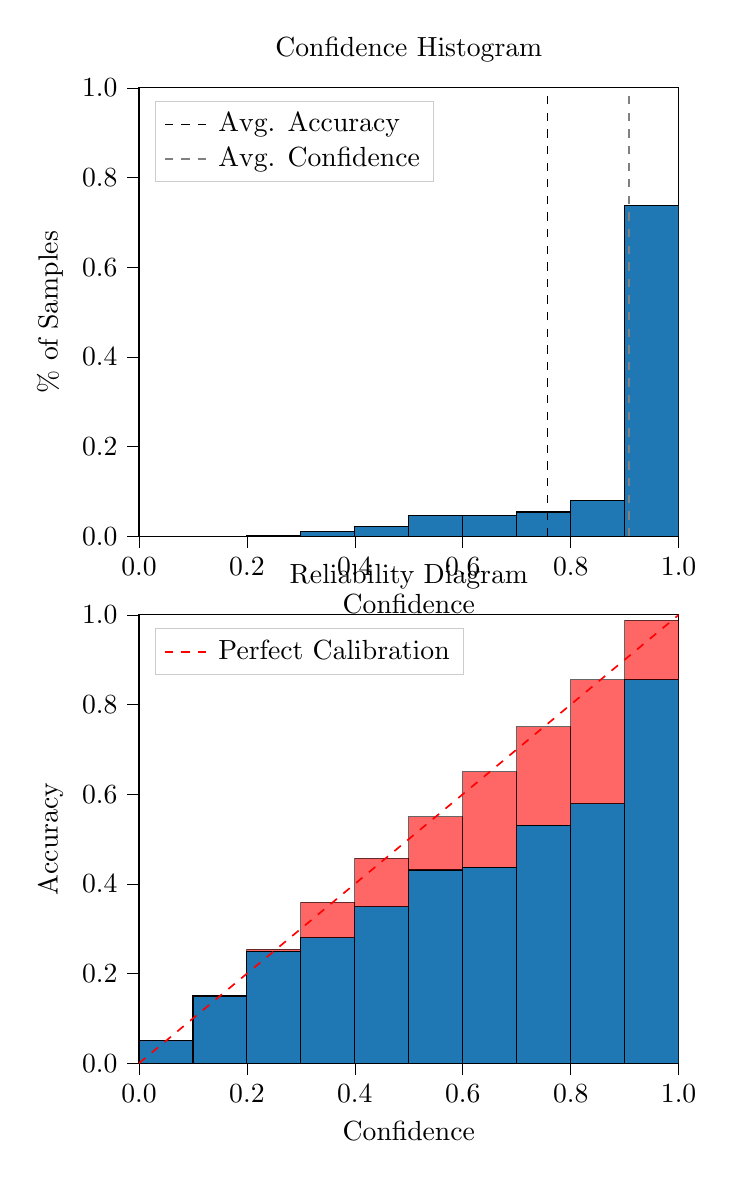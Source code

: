 % This file was created by tikzplotlib v0.9.8.
\begin{tikzpicture}

\definecolor{color0}{rgb}{0.122,0.467,0.706}

\begin{groupplot}[group style={group size=1 by 2}]
\nextgroupplot[
legend cell align={left},
legend style={
  fill opacity=0.8,
  draw opacity=1,
  text opacity=1,
  at={(0.03,0.97)},
  anchor=north west,
  draw=white!80!black
},
tick align=outside,
tick pos=left,
title={Confidence Histogram},
x grid style={white!69.02!black},
xlabel={Confidence},
xmin=0, xmax=1,
xtick style={color=black},
xtick={0,0.2,0.4,0.6,0.8,1},
xticklabels={0.0,0.2,0.4,0.6,0.8,1.0},
y grid style={white!69.02!black},
ylabel={\% of Samples},
ymin=0, ymax=1,
ytick style={color=black},
ytick={0,0.2,0.4,0.6,0.8,1},
yticklabels={0.0,0.2,0.4,0.6,0.8,1.0}
]
\draw[draw=black,fill=color0] (axis cs:-6.939e-18,0) rectangle (axis cs:0.1,0);
\draw[draw=black,fill=color0] (axis cs:0.1,0) rectangle (axis cs:0.2,0);
\draw[draw=black,fill=color0] (axis cs:0.2,0) rectangle (axis cs:0.3,0.001);
\draw[draw=black,fill=color0] (axis cs:0.3,0) rectangle (axis cs:0.4,0.011);
\draw[draw=black,fill=color0] (axis cs:0.4,0) rectangle (axis cs:0.5,0.022);
\draw[draw=black,fill=color0] (axis cs:0.5,0) rectangle (axis cs:0.6,0.047);
\draw[draw=black,fill=color0] (axis cs:0.6,0) rectangle (axis cs:0.7,0.047);
\draw[draw=black,fill=color0] (axis cs:0.7,0) rectangle (axis cs:0.8,0.054);
\draw[draw=black,fill=color0] (axis cs:0.8,0) rectangle (axis cs:0.9,0.079);
\draw[draw=black,fill=color0] (axis cs:0.9,0) rectangle (axis cs:1,0.737);
\addplot [semithick, black, dashed]
table {%
0.757 0
0.757 1
};
\addlegendentry{Avg. Accuracy}
\addplot [semithick, white!50.196!black, dashed]
table {%
0.908 0
0.908 1
};
\addlegendentry{Avg. Confidence}

\nextgroupplot[
legend cell align={left},
legend style={
  fill opacity=0.8,
  draw opacity=1,
  text opacity=1,
  at={(0.03,0.97)},
  anchor=north west,
  draw=white!80!black
},
tick align=outside,
tick pos=left,
title={Reliability Diagram},
x grid style={white!69.02!black},
xlabel={Confidence},
xmin=0, xmax=1,
xtick style={color=black},
xtick={0,0.2,0.4,0.6,0.8,1},
xticklabels={0.0,0.2,0.4,0.6,0.8,1.0},
y grid style={white!69.02!black},
ylabel={Accuracy},
ymin=0, ymax=1,
ytick style={color=black},
ytick={0,0.2,0.4,0.6,0.8,1},
yticklabels={0.0,0.2,0.4,0.6,0.8,1.0}
]
\draw[draw=black,fill=color0] (axis cs:-6.939e-18,0) rectangle (axis cs:0.1,0.05);
\draw[draw=black,fill=color0] (axis cs:0.1,0) rectangle (axis cs:0.2,0.15);
\draw[draw=black,fill=color0] (axis cs:0.2,0) rectangle (axis cs:0.3,0.25);
\draw[draw=black,fill=color0] (axis cs:0.3,0) rectangle (axis cs:0.4,0.28);
\draw[draw=black,fill=color0] (axis cs:0.4,0) rectangle (axis cs:0.5,0.349);
\draw[draw=black,fill=color0] (axis cs:0.5,0) rectangle (axis cs:0.6,0.431);
\draw[draw=black,fill=color0] (axis cs:0.6,0) rectangle (axis cs:0.7,0.437);
\draw[draw=black,fill=color0] (axis cs:0.7,0) rectangle (axis cs:0.8,0.531);
\draw[draw=black,fill=color0] (axis cs:0.8,0) rectangle (axis cs:0.9,0.579);
\draw[draw=black,fill=color0] (axis cs:0.9,0) rectangle (axis cs:1,0.855);
\draw[draw=black,fill=red,opacity=0.6] (axis cs:-6.939e-18,0.05) rectangle (axis cs:0.1,0.05);
\draw[draw=black,fill=red,opacity=0.6] (axis cs:0.1,0.15) rectangle (axis cs:0.2,0.15);
\draw[draw=black,fill=red,opacity=0.6] (axis cs:0.2,0.25) rectangle (axis cs:0.3,0.254);
\draw[draw=black,fill=red,opacity=0.6] (axis cs:0.3,0.28) rectangle (axis cs:0.4,0.359);
\draw[draw=black,fill=red,opacity=0.6] (axis cs:0.4,0.349) rectangle (axis cs:0.5,0.457);
\draw[draw=black,fill=red,opacity=0.6] (axis cs:0.5,0.431) rectangle (axis cs:0.6,0.55);
\draw[draw=black,fill=red,opacity=0.6] (axis cs:0.6,0.437) rectangle (axis cs:0.7,0.65);
\draw[draw=black,fill=red,opacity=0.6] (axis cs:0.7,0.531) rectangle (axis cs:0.8,0.751);
\draw[draw=black,fill=red,opacity=0.6] (axis cs:0.8,0.579) rectangle (axis cs:0.9,0.855);
\draw[draw=black,fill=red,opacity=0.6] (axis cs:0.9,0.855) rectangle (axis cs:1,0.988);
\addplot [semithick, red, dashed]
table {%
0 0
1 1
};
\addlegendentry{Perfect Calibration}
\end{groupplot}

\end{tikzpicture}
